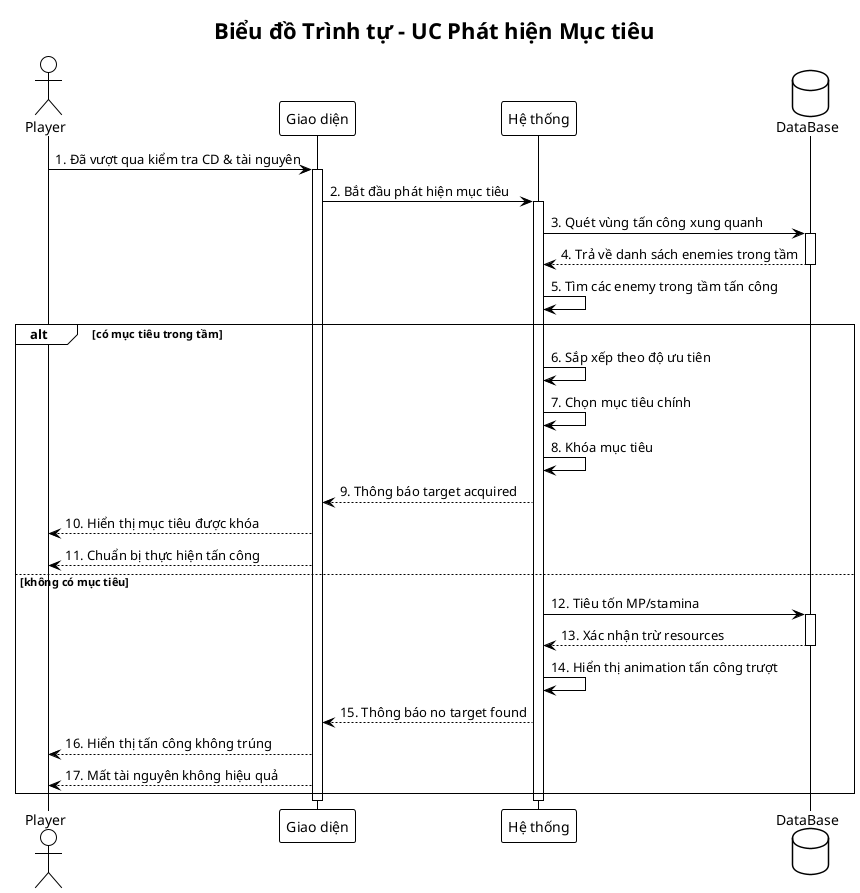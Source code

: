 @startuml Sequence_UC2_Phat_Hien_Muc_Tieu
!theme plain

title Biểu đồ Trình tự - UC Phát hiện Mục tiêu

actor Player
participant "Giao diện" as UI
participant "Hệ thống" as System
database "DataBase" as DB

Player -> UI: 1. Đã vượt qua kiểm tra CD & tài nguyên
activate UI
UI -> System: 2. Bắt đầu phát hiện mục tiêu
activate System

System -> DB: 3. Quét vùng tấn công xung quanh
activate DB
DB --> System: 4. Trả về danh sách enemies trong tầm
deactivate DB

System -> System: 5. Tìm các enemy trong tầm tấn công

alt có mục tiêu trong tầm
    System -> System: 6. Sắp xếp theo độ ưu tiên
    System -> System: 7. Chọn mục tiêu chính
    System -> System: 8. Khóa mục tiêu
    
    System --> UI: 9. Thông báo target acquired
    UI --> Player: 10. Hiển thị mục tiêu được khóa
    UI --> Player: 11. Chuẩn bị thực hiện tấn công
    
else không có mục tiêu
    System -> DB: 12. Tiêu tốn MP/stamina
    activate DB
    DB --> System: 13. Xác nhận trừ resources
    deactivate DB
    
    System -> System: 14. Hiển thị animation tấn công trượt
    
    System --> UI: 15. Thông báo no target found
    UI --> Player: 16. Hiển thị tấn công không trúng
    UI --> Player: 17. Mất tài nguyên không hiệu quả
end

deactivate System
deactivate UI

@enduml



